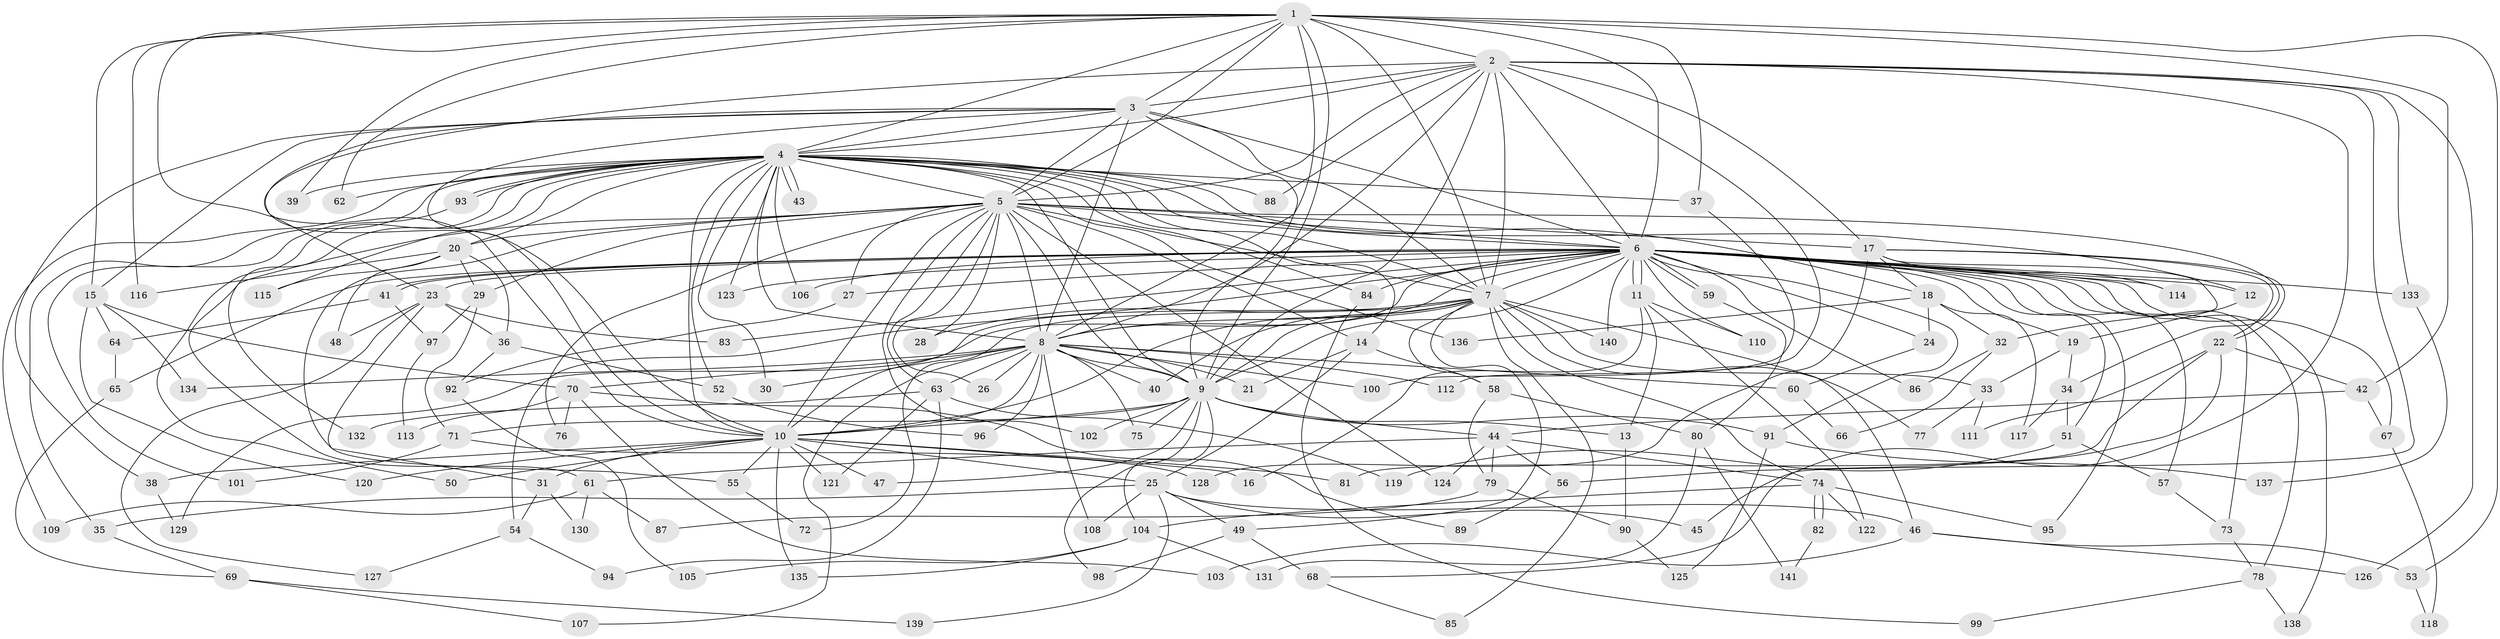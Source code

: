 // Generated by graph-tools (version 1.1) at 2025/34/03/09/25 02:34:51]
// undirected, 141 vertices, 307 edges
graph export_dot {
graph [start="1"]
  node [color=gray90,style=filled];
  1;
  2;
  3;
  4;
  5;
  6;
  7;
  8;
  9;
  10;
  11;
  12;
  13;
  14;
  15;
  16;
  17;
  18;
  19;
  20;
  21;
  22;
  23;
  24;
  25;
  26;
  27;
  28;
  29;
  30;
  31;
  32;
  33;
  34;
  35;
  36;
  37;
  38;
  39;
  40;
  41;
  42;
  43;
  44;
  45;
  46;
  47;
  48;
  49;
  50;
  51;
  52;
  53;
  54;
  55;
  56;
  57;
  58;
  59;
  60;
  61;
  62;
  63;
  64;
  65;
  66;
  67;
  68;
  69;
  70;
  71;
  72;
  73;
  74;
  75;
  76;
  77;
  78;
  79;
  80;
  81;
  82;
  83;
  84;
  85;
  86;
  87;
  88;
  89;
  90;
  91;
  92;
  93;
  94;
  95;
  96;
  97;
  98;
  99;
  100;
  101;
  102;
  103;
  104;
  105;
  106;
  107;
  108;
  109;
  110;
  111;
  112;
  113;
  114;
  115;
  116;
  117;
  118;
  119;
  120;
  121;
  122;
  123;
  124;
  125;
  126;
  127;
  128;
  129;
  130;
  131;
  132;
  133;
  134;
  135;
  136;
  137;
  138;
  139;
  140;
  141;
  1 -- 2;
  1 -- 3;
  1 -- 4;
  1 -- 5;
  1 -- 6;
  1 -- 7;
  1 -- 8;
  1 -- 9;
  1 -- 10;
  1 -- 15;
  1 -- 37;
  1 -- 39;
  1 -- 42;
  1 -- 53;
  1 -- 62;
  1 -- 116;
  2 -- 3;
  2 -- 4;
  2 -- 5;
  2 -- 6;
  2 -- 7;
  2 -- 8;
  2 -- 9;
  2 -- 10;
  2 -- 17;
  2 -- 45;
  2 -- 68;
  2 -- 88;
  2 -- 112;
  2 -- 126;
  2 -- 133;
  3 -- 4;
  3 -- 5;
  3 -- 6;
  3 -- 7;
  3 -- 8;
  3 -- 9;
  3 -- 10;
  3 -- 15;
  3 -- 23;
  3 -- 38;
  4 -- 5;
  4 -- 6;
  4 -- 7;
  4 -- 8;
  4 -- 9;
  4 -- 10;
  4 -- 12;
  4 -- 14;
  4 -- 18;
  4 -- 20;
  4 -- 30;
  4 -- 35;
  4 -- 37;
  4 -- 39;
  4 -- 43;
  4 -- 43;
  4 -- 50;
  4 -- 52;
  4 -- 62;
  4 -- 84;
  4 -- 88;
  4 -- 93;
  4 -- 93;
  4 -- 106;
  4 -- 109;
  4 -- 115;
  4 -- 123;
  4 -- 132;
  4 -- 136;
  5 -- 6;
  5 -- 7;
  5 -- 8;
  5 -- 9;
  5 -- 10;
  5 -- 14;
  5 -- 17;
  5 -- 20;
  5 -- 26;
  5 -- 27;
  5 -- 28;
  5 -- 29;
  5 -- 34;
  5 -- 55;
  5 -- 61;
  5 -- 63;
  5 -- 76;
  5 -- 102;
  5 -- 124;
  6 -- 7;
  6 -- 8;
  6 -- 9;
  6 -- 10;
  6 -- 11;
  6 -- 11;
  6 -- 12;
  6 -- 19;
  6 -- 23;
  6 -- 24;
  6 -- 27;
  6 -- 41;
  6 -- 41;
  6 -- 51;
  6 -- 54;
  6 -- 57;
  6 -- 59;
  6 -- 59;
  6 -- 65;
  6 -- 67;
  6 -- 73;
  6 -- 78;
  6 -- 83;
  6 -- 84;
  6 -- 86;
  6 -- 91;
  6 -- 95;
  6 -- 106;
  6 -- 110;
  6 -- 114;
  6 -- 123;
  6 -- 133;
  6 -- 138;
  6 -- 140;
  7 -- 8;
  7 -- 9;
  7 -- 10;
  7 -- 28;
  7 -- 33;
  7 -- 40;
  7 -- 46;
  7 -- 49;
  7 -- 58;
  7 -- 72;
  7 -- 74;
  7 -- 77;
  7 -- 85;
  7 -- 129;
  7 -- 140;
  8 -- 9;
  8 -- 10;
  8 -- 21;
  8 -- 26;
  8 -- 30;
  8 -- 40;
  8 -- 60;
  8 -- 63;
  8 -- 70;
  8 -- 75;
  8 -- 96;
  8 -- 100;
  8 -- 107;
  8 -- 108;
  8 -- 112;
  8 -- 134;
  9 -- 10;
  9 -- 13;
  9 -- 44;
  9 -- 47;
  9 -- 71;
  9 -- 75;
  9 -- 91;
  9 -- 98;
  9 -- 102;
  9 -- 104;
  10 -- 16;
  10 -- 25;
  10 -- 31;
  10 -- 38;
  10 -- 47;
  10 -- 50;
  10 -- 55;
  10 -- 81;
  10 -- 120;
  10 -- 121;
  10 -- 135;
  11 -- 13;
  11 -- 16;
  11 -- 110;
  11 -- 122;
  12 -- 19;
  13 -- 90;
  14 -- 21;
  14 -- 25;
  14 -- 58;
  15 -- 64;
  15 -- 70;
  15 -- 120;
  15 -- 134;
  17 -- 18;
  17 -- 22;
  17 -- 22;
  17 -- 32;
  17 -- 114;
  17 -- 128;
  18 -- 24;
  18 -- 32;
  18 -- 117;
  18 -- 136;
  19 -- 33;
  19 -- 34;
  20 -- 29;
  20 -- 36;
  20 -- 48;
  20 -- 115;
  20 -- 116;
  22 -- 42;
  22 -- 56;
  22 -- 81;
  22 -- 111;
  23 -- 31;
  23 -- 36;
  23 -- 48;
  23 -- 83;
  23 -- 127;
  24 -- 60;
  25 -- 35;
  25 -- 45;
  25 -- 46;
  25 -- 49;
  25 -- 108;
  25 -- 139;
  27 -- 92;
  29 -- 71;
  29 -- 97;
  31 -- 54;
  31 -- 130;
  32 -- 66;
  32 -- 86;
  33 -- 77;
  33 -- 111;
  34 -- 51;
  34 -- 117;
  35 -- 69;
  36 -- 52;
  36 -- 92;
  37 -- 100;
  38 -- 129;
  41 -- 64;
  41 -- 97;
  42 -- 44;
  42 -- 67;
  44 -- 56;
  44 -- 61;
  44 -- 74;
  44 -- 79;
  44 -- 124;
  46 -- 53;
  46 -- 103;
  46 -- 126;
  49 -- 68;
  49 -- 98;
  51 -- 57;
  51 -- 119;
  52 -- 96;
  53 -- 118;
  54 -- 94;
  54 -- 127;
  55 -- 72;
  56 -- 89;
  57 -- 73;
  58 -- 79;
  58 -- 80;
  59 -- 80;
  60 -- 66;
  61 -- 87;
  61 -- 109;
  61 -- 130;
  63 -- 94;
  63 -- 119;
  63 -- 121;
  63 -- 132;
  64 -- 65;
  65 -- 69;
  67 -- 118;
  68 -- 85;
  69 -- 107;
  69 -- 139;
  70 -- 76;
  70 -- 89;
  70 -- 103;
  70 -- 113;
  71 -- 101;
  71 -- 128;
  73 -- 78;
  74 -- 82;
  74 -- 82;
  74 -- 95;
  74 -- 104;
  74 -- 122;
  78 -- 99;
  78 -- 138;
  79 -- 87;
  79 -- 90;
  80 -- 131;
  80 -- 141;
  82 -- 141;
  84 -- 99;
  90 -- 125;
  91 -- 125;
  91 -- 137;
  92 -- 105;
  93 -- 101;
  97 -- 113;
  104 -- 105;
  104 -- 131;
  104 -- 135;
  133 -- 137;
}
